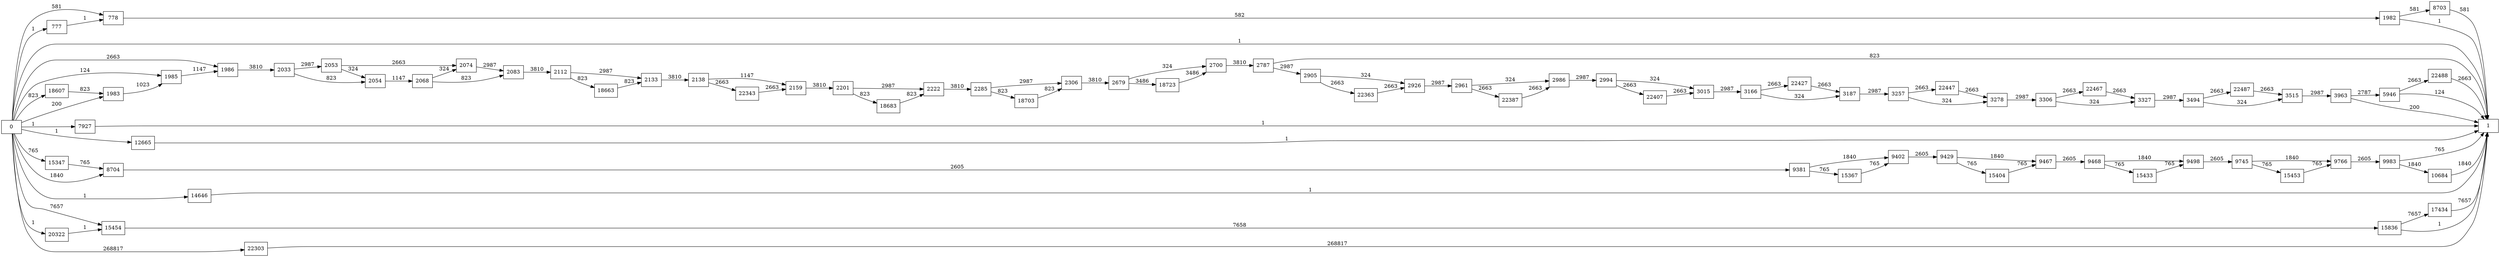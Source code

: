 digraph {
	graph [rankdir=LR]
	node [shape=rectangle]
	777 -> 778 [label=1]
	778 -> 1982 [label=582]
	1982 -> 1 [label=1]
	1982 -> 8703 [label=581]
	1983 -> 1985 [label=1023]
	1985 -> 1986 [label=1147]
	1986 -> 2033 [label=3810]
	2033 -> 2053 [label=2987]
	2033 -> 2054 [label=823]
	2053 -> 2054 [label=324]
	2053 -> 2074 [label=2663]
	2054 -> 2068 [label=1147]
	2068 -> 2074 [label=324]
	2068 -> 2083 [label=823]
	2074 -> 2083 [label=2987]
	2083 -> 2112 [label=3810]
	2112 -> 2133 [label=2987]
	2112 -> 18663 [label=823]
	2133 -> 2138 [label=3810]
	2138 -> 2159 [label=1147]
	2138 -> 22343 [label=2663]
	2159 -> 2201 [label=3810]
	2201 -> 2222 [label=2987]
	2201 -> 18683 [label=823]
	2222 -> 2285 [label=3810]
	2285 -> 2306 [label=2987]
	2285 -> 18703 [label=823]
	2306 -> 2679 [label=3810]
	2679 -> 2700 [label=324]
	2679 -> 18723 [label=3486]
	2700 -> 2787 [label=3810]
	2787 -> 2905 [label=2987]
	2787 -> 1 [label=823]
	2905 -> 2926 [label=324]
	2905 -> 22363 [label=2663]
	2926 -> 2961 [label=2987]
	2961 -> 2986 [label=324]
	2961 -> 22387 [label=2663]
	2986 -> 2994 [label=2987]
	2994 -> 3015 [label=324]
	2994 -> 22407 [label=2663]
	3015 -> 3166 [label=2987]
	3166 -> 3187 [label=324]
	3166 -> 22427 [label=2663]
	3187 -> 3257 [label=2987]
	3257 -> 3278 [label=324]
	3257 -> 22447 [label=2663]
	3278 -> 3306 [label=2987]
	3306 -> 3327 [label=324]
	3306 -> 22467 [label=2663]
	3327 -> 3494 [label=2987]
	3494 -> 3515 [label=324]
	3494 -> 22487 [label=2663]
	3515 -> 3963 [label=2987]
	3963 -> 1 [label=200]
	3963 -> 5946 [label=2787]
	5946 -> 22488 [label=2663]
	5946 -> 1 [label=124]
	7927 -> 1 [label=1]
	8703 -> 1 [label=581]
	8704 -> 9381 [label=2605]
	9381 -> 9402 [label=1840]
	9381 -> 15367 [label=765]
	9402 -> 9429 [label=2605]
	9429 -> 9467 [label=1840]
	9429 -> 15404 [label=765]
	9467 -> 9468 [label=2605]
	9468 -> 9498 [label=1840]
	9468 -> 15433 [label=765]
	9498 -> 9745 [label=2605]
	9745 -> 9766 [label=1840]
	9745 -> 15453 [label=765]
	9766 -> 9983 [label=2605]
	9983 -> 1 [label=765]
	9983 -> 10684 [label=1840]
	10684 -> 1 [label=1840]
	12665 -> 1 [label=1]
	14646 -> 1 [label=1]
	15347 -> 8704 [label=765]
	15367 -> 9402 [label=765]
	15404 -> 9467 [label=765]
	15433 -> 9498 [label=765]
	15453 -> 9766 [label=765]
	15454 -> 15836 [label=7658]
	15836 -> 1 [label=1]
	15836 -> 17434 [label=7657]
	17434 -> 1 [label=7657]
	18607 -> 1983 [label=823]
	18663 -> 2133 [label=823]
	18683 -> 2222 [label=823]
	18703 -> 2306 [label=823]
	18723 -> 2700 [label=3486]
	20322 -> 15454 [label=1]
	22303 -> 1 [label=268817]
	22343 -> 2159 [label=2663]
	22363 -> 2926 [label=2663]
	22387 -> 2986 [label=2663]
	22407 -> 3015 [label=2663]
	22427 -> 3187 [label=2663]
	22447 -> 3278 [label=2663]
	22467 -> 3327 [label=2663]
	22487 -> 3515 [label=2663]
	22488 -> 1 [label=2663]
	0 -> 1983 [label=200]
	0 -> 1985 [label=124]
	0 -> 778 [label=581]
	0 -> 8704 [label=1840]
	0 -> 15454 [label=7657]
	0 -> 1986 [label=2663]
	0 -> 777 [label=1]
	0 -> 1 [label=1]
	0 -> 7927 [label=1]
	0 -> 12665 [label=1]
	0 -> 14646 [label=1]
	0 -> 15347 [label=765]
	0 -> 18607 [label=823]
	0 -> 20322 [label=1]
	0 -> 22303 [label=268817]
}
